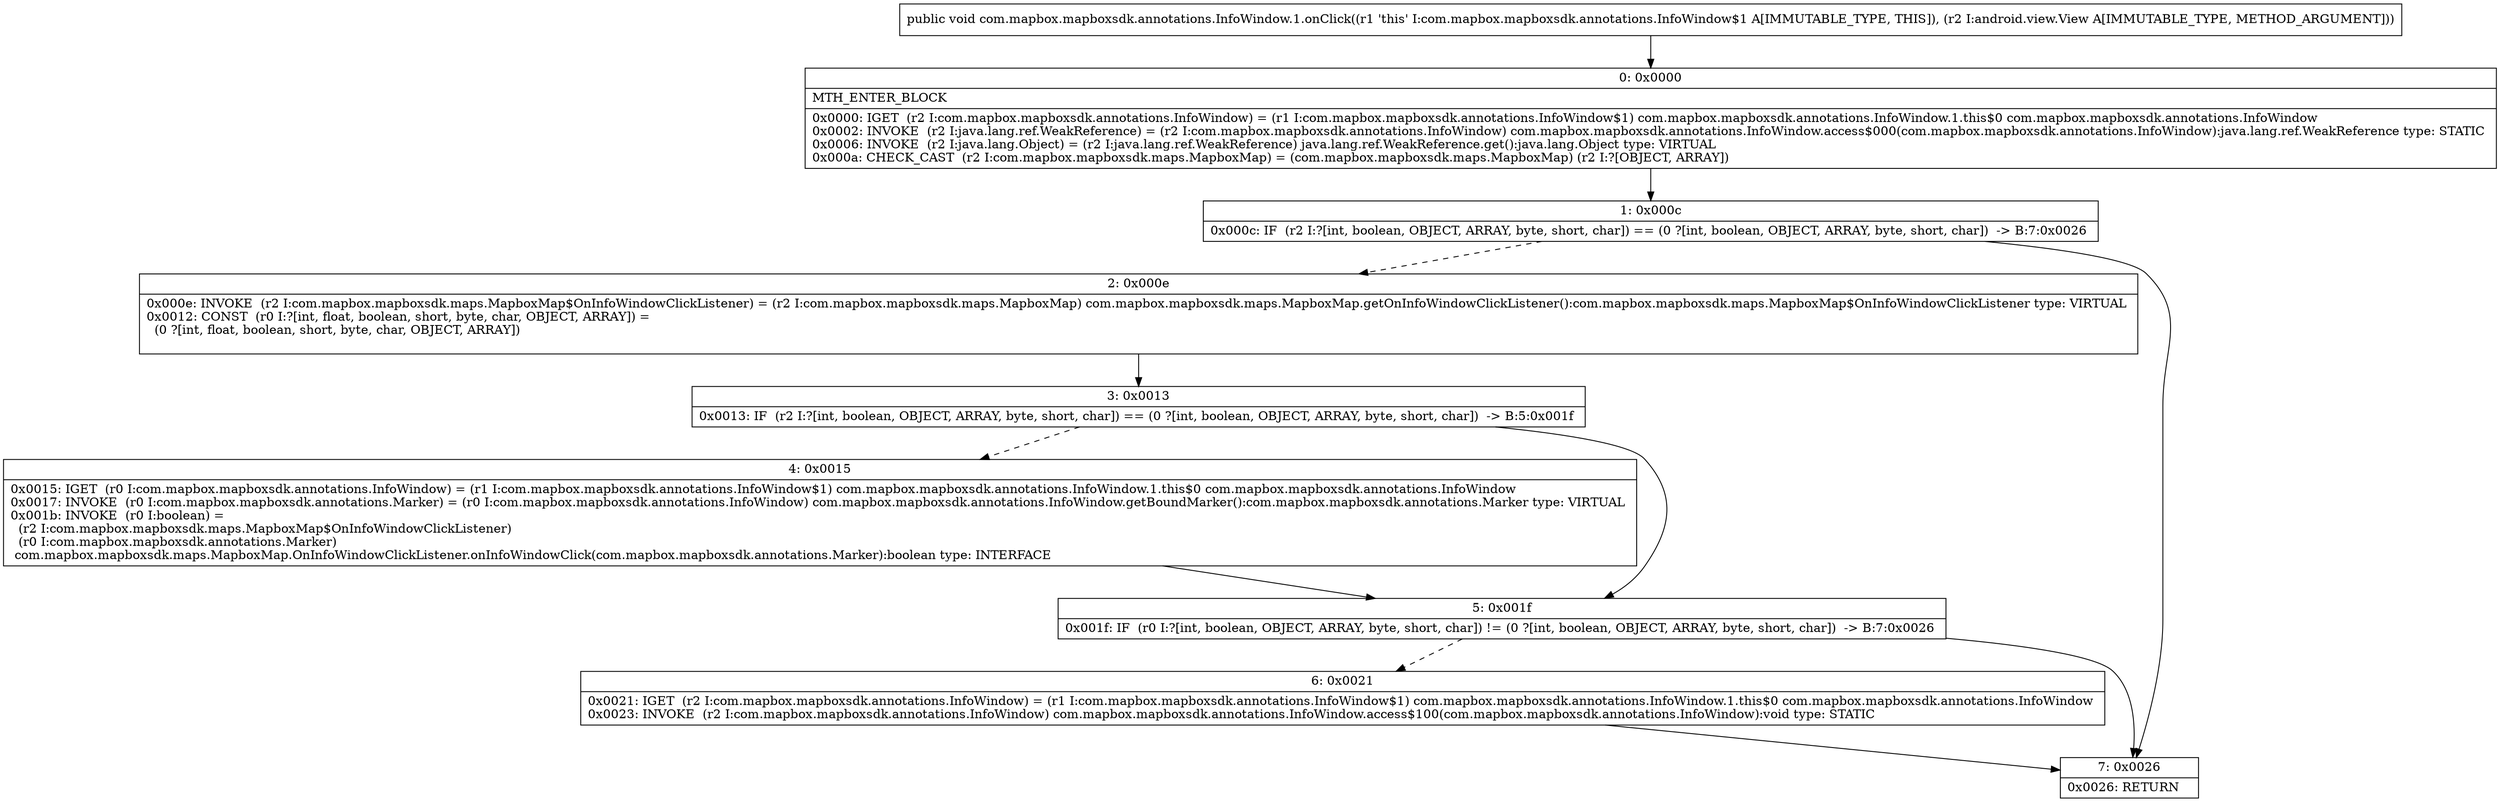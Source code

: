 digraph "CFG forcom.mapbox.mapboxsdk.annotations.InfoWindow.1.onClick(Landroid\/view\/View;)V" {
Node_0 [shape=record,label="{0\:\ 0x0000|MTH_ENTER_BLOCK\l|0x0000: IGET  (r2 I:com.mapbox.mapboxsdk.annotations.InfoWindow) = (r1 I:com.mapbox.mapboxsdk.annotations.InfoWindow$1) com.mapbox.mapboxsdk.annotations.InfoWindow.1.this$0 com.mapbox.mapboxsdk.annotations.InfoWindow \l0x0002: INVOKE  (r2 I:java.lang.ref.WeakReference) = (r2 I:com.mapbox.mapboxsdk.annotations.InfoWindow) com.mapbox.mapboxsdk.annotations.InfoWindow.access$000(com.mapbox.mapboxsdk.annotations.InfoWindow):java.lang.ref.WeakReference type: STATIC \l0x0006: INVOKE  (r2 I:java.lang.Object) = (r2 I:java.lang.ref.WeakReference) java.lang.ref.WeakReference.get():java.lang.Object type: VIRTUAL \l0x000a: CHECK_CAST  (r2 I:com.mapbox.mapboxsdk.maps.MapboxMap) = (com.mapbox.mapboxsdk.maps.MapboxMap) (r2 I:?[OBJECT, ARRAY]) \l}"];
Node_1 [shape=record,label="{1\:\ 0x000c|0x000c: IF  (r2 I:?[int, boolean, OBJECT, ARRAY, byte, short, char]) == (0 ?[int, boolean, OBJECT, ARRAY, byte, short, char])  \-\> B:7:0x0026 \l}"];
Node_2 [shape=record,label="{2\:\ 0x000e|0x000e: INVOKE  (r2 I:com.mapbox.mapboxsdk.maps.MapboxMap$OnInfoWindowClickListener) = (r2 I:com.mapbox.mapboxsdk.maps.MapboxMap) com.mapbox.mapboxsdk.maps.MapboxMap.getOnInfoWindowClickListener():com.mapbox.mapboxsdk.maps.MapboxMap$OnInfoWindowClickListener type: VIRTUAL \l0x0012: CONST  (r0 I:?[int, float, boolean, short, byte, char, OBJECT, ARRAY]) = \l  (0 ?[int, float, boolean, short, byte, char, OBJECT, ARRAY])\l \l}"];
Node_3 [shape=record,label="{3\:\ 0x0013|0x0013: IF  (r2 I:?[int, boolean, OBJECT, ARRAY, byte, short, char]) == (0 ?[int, boolean, OBJECT, ARRAY, byte, short, char])  \-\> B:5:0x001f \l}"];
Node_4 [shape=record,label="{4\:\ 0x0015|0x0015: IGET  (r0 I:com.mapbox.mapboxsdk.annotations.InfoWindow) = (r1 I:com.mapbox.mapboxsdk.annotations.InfoWindow$1) com.mapbox.mapboxsdk.annotations.InfoWindow.1.this$0 com.mapbox.mapboxsdk.annotations.InfoWindow \l0x0017: INVOKE  (r0 I:com.mapbox.mapboxsdk.annotations.Marker) = (r0 I:com.mapbox.mapboxsdk.annotations.InfoWindow) com.mapbox.mapboxsdk.annotations.InfoWindow.getBoundMarker():com.mapbox.mapboxsdk.annotations.Marker type: VIRTUAL \l0x001b: INVOKE  (r0 I:boolean) = \l  (r2 I:com.mapbox.mapboxsdk.maps.MapboxMap$OnInfoWindowClickListener)\l  (r0 I:com.mapbox.mapboxsdk.annotations.Marker)\l com.mapbox.mapboxsdk.maps.MapboxMap.OnInfoWindowClickListener.onInfoWindowClick(com.mapbox.mapboxsdk.annotations.Marker):boolean type: INTERFACE \l}"];
Node_5 [shape=record,label="{5\:\ 0x001f|0x001f: IF  (r0 I:?[int, boolean, OBJECT, ARRAY, byte, short, char]) != (0 ?[int, boolean, OBJECT, ARRAY, byte, short, char])  \-\> B:7:0x0026 \l}"];
Node_6 [shape=record,label="{6\:\ 0x0021|0x0021: IGET  (r2 I:com.mapbox.mapboxsdk.annotations.InfoWindow) = (r1 I:com.mapbox.mapboxsdk.annotations.InfoWindow$1) com.mapbox.mapboxsdk.annotations.InfoWindow.1.this$0 com.mapbox.mapboxsdk.annotations.InfoWindow \l0x0023: INVOKE  (r2 I:com.mapbox.mapboxsdk.annotations.InfoWindow) com.mapbox.mapboxsdk.annotations.InfoWindow.access$100(com.mapbox.mapboxsdk.annotations.InfoWindow):void type: STATIC \l}"];
Node_7 [shape=record,label="{7\:\ 0x0026|0x0026: RETURN   \l}"];
MethodNode[shape=record,label="{public void com.mapbox.mapboxsdk.annotations.InfoWindow.1.onClick((r1 'this' I:com.mapbox.mapboxsdk.annotations.InfoWindow$1 A[IMMUTABLE_TYPE, THIS]), (r2 I:android.view.View A[IMMUTABLE_TYPE, METHOD_ARGUMENT])) }"];
MethodNode -> Node_0;
Node_0 -> Node_1;
Node_1 -> Node_2[style=dashed];
Node_1 -> Node_7;
Node_2 -> Node_3;
Node_3 -> Node_4[style=dashed];
Node_3 -> Node_5;
Node_4 -> Node_5;
Node_5 -> Node_6[style=dashed];
Node_5 -> Node_7;
Node_6 -> Node_7;
}

